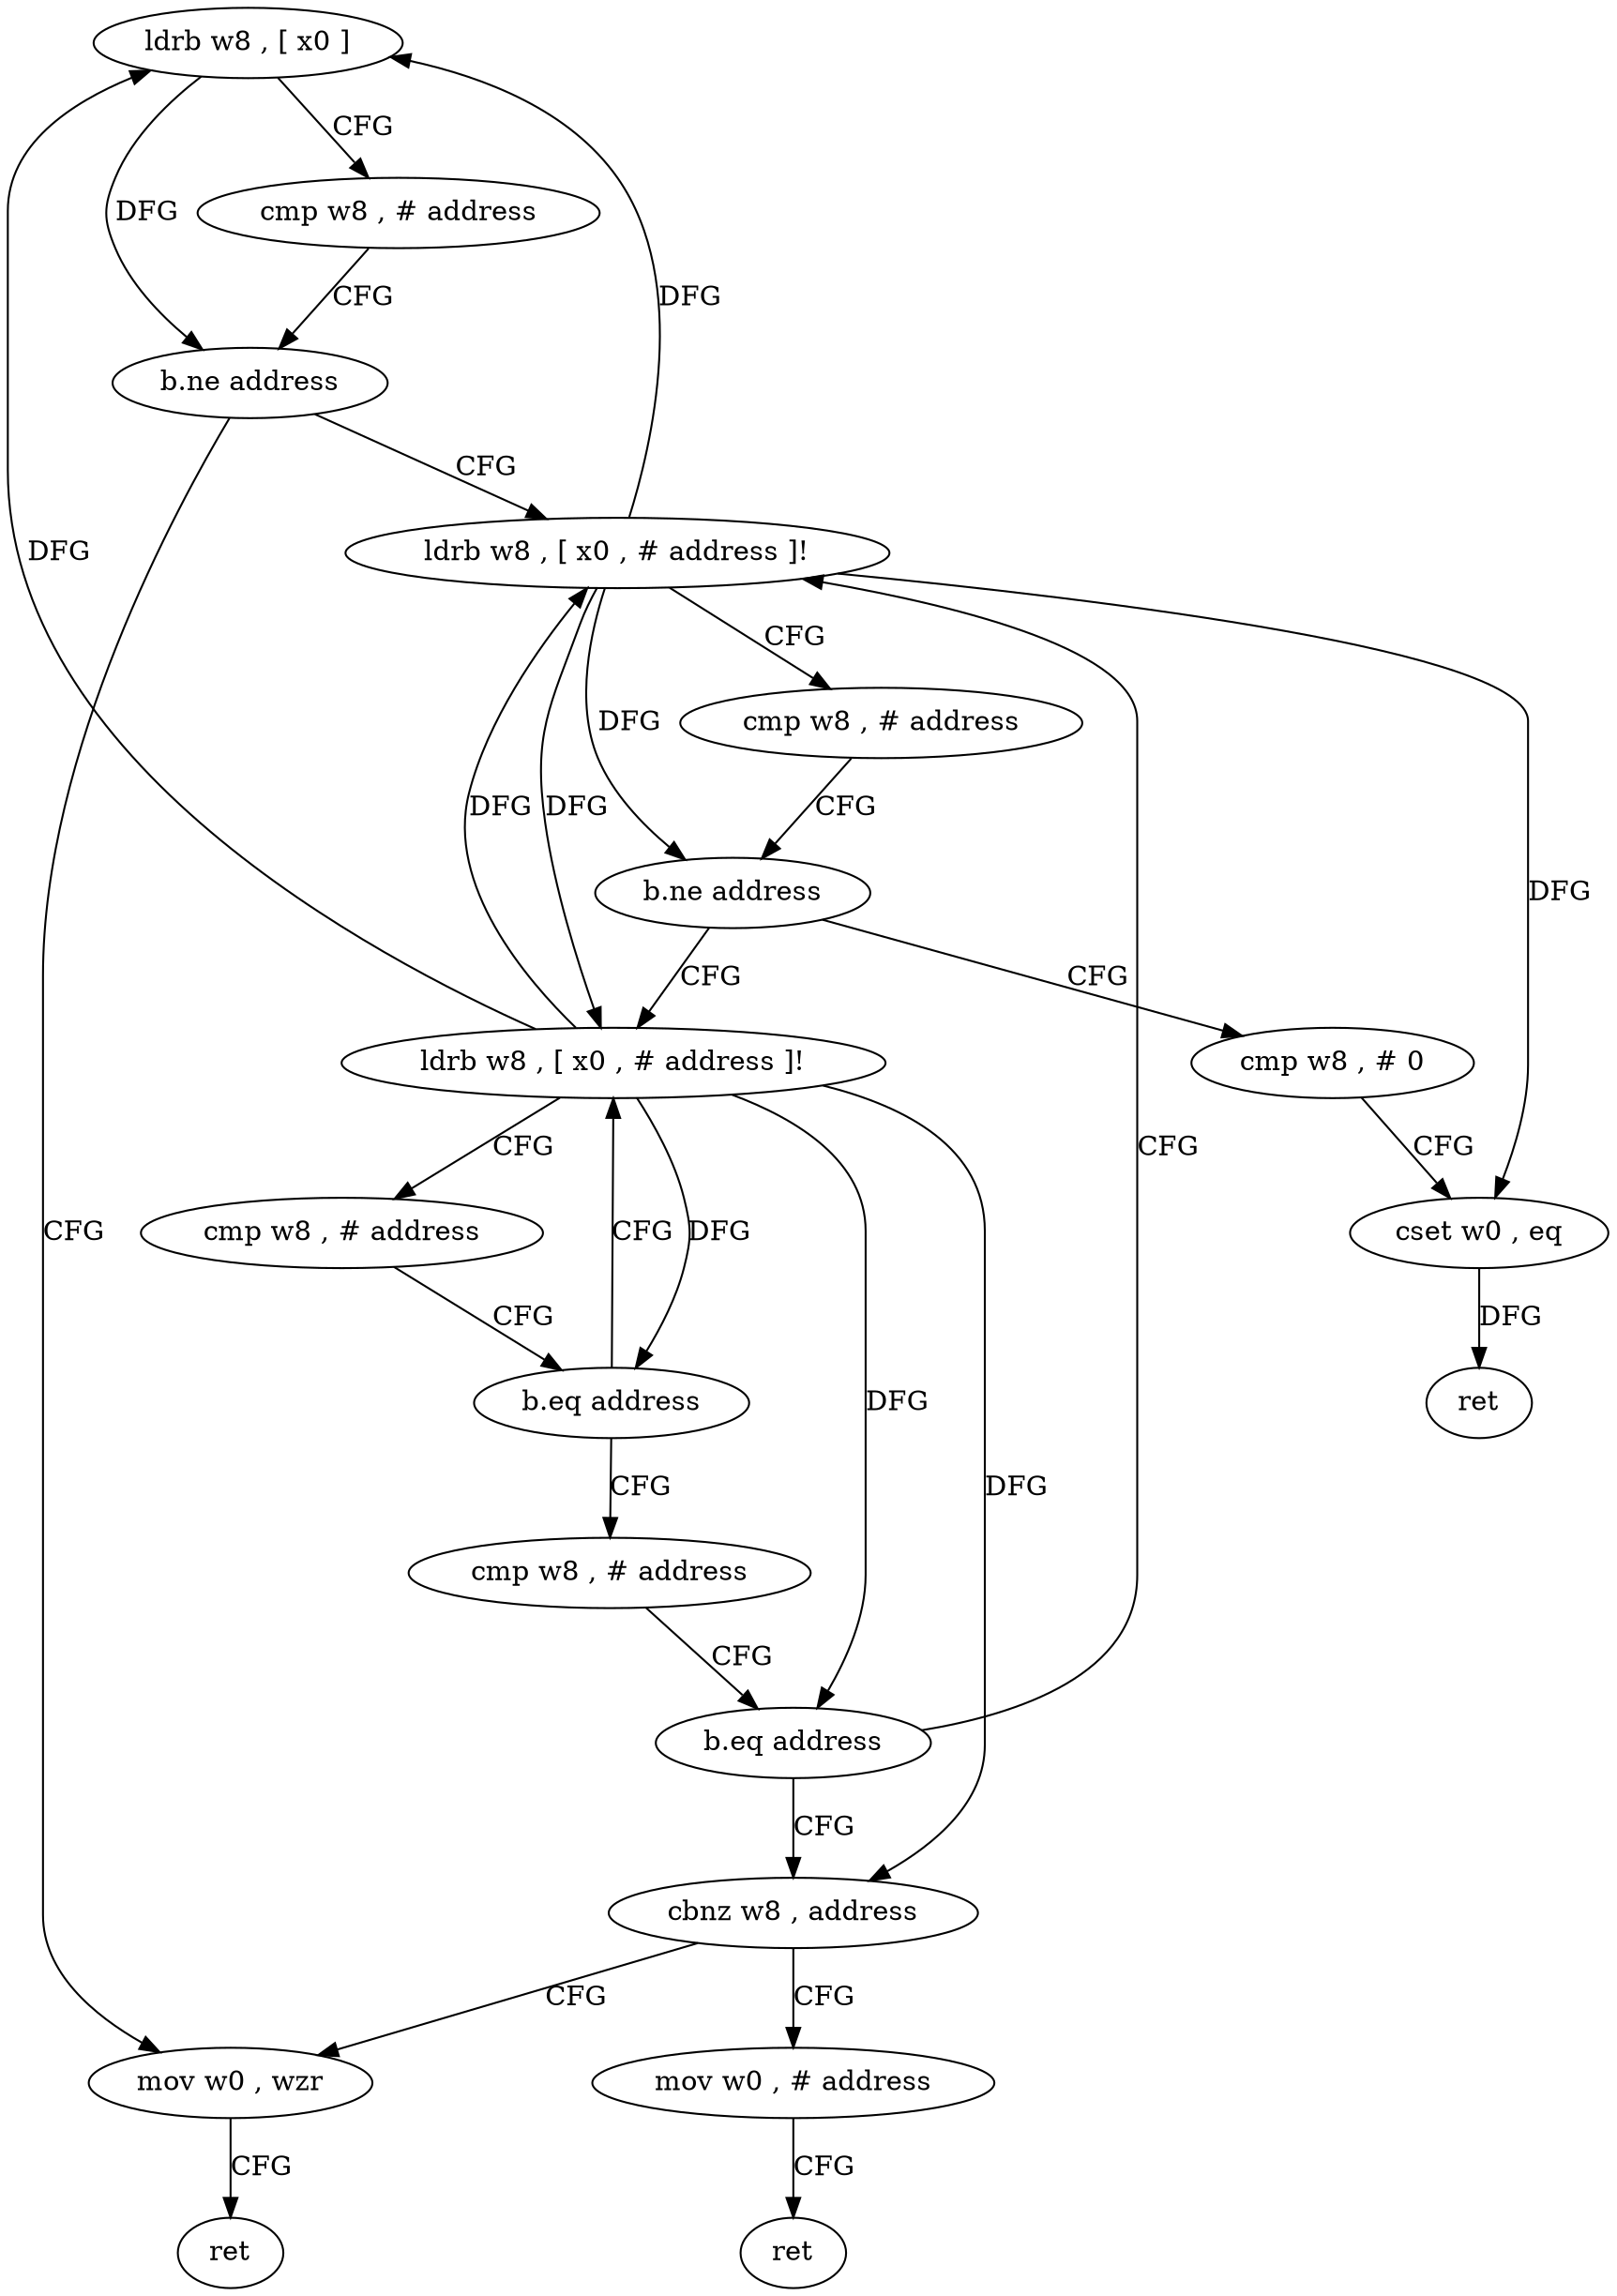 digraph "func" {
"4253676" [label = "ldrb w8 , [ x0 ]" ]
"4253680" [label = "cmp w8 , # address" ]
"4253684" [label = "b.ne address" ]
"4253732" [label = "mov w0 , wzr" ]
"4253688" [label = "ldrb w8 , [ x0 , # address ]!" ]
"4253736" [label = "ret" ]
"4253692" [label = "cmp w8 , # address" ]
"4253696" [label = "b.ne address" ]
"4253740" [label = "cmp w8 , # 0" ]
"4253700" [label = "ldrb w8 , [ x0 , # address ]!" ]
"4253744" [label = "cset w0 , eq" ]
"4253748" [label = "ret" ]
"4253704" [label = "cmp w8 , # address" ]
"4253708" [label = "b.eq address" ]
"4253712" [label = "cmp w8 , # address" ]
"4253716" [label = "b.eq address" ]
"4253720" [label = "cbnz w8 , address" ]
"4253724" [label = "mov w0 , # address" ]
"4253728" [label = "ret" ]
"4253676" -> "4253680" [ label = "CFG" ]
"4253676" -> "4253684" [ label = "DFG" ]
"4253680" -> "4253684" [ label = "CFG" ]
"4253684" -> "4253732" [ label = "CFG" ]
"4253684" -> "4253688" [ label = "CFG" ]
"4253732" -> "4253736" [ label = "CFG" ]
"4253688" -> "4253692" [ label = "CFG" ]
"4253688" -> "4253676" [ label = "DFG" ]
"4253688" -> "4253700" [ label = "DFG" ]
"4253688" -> "4253696" [ label = "DFG" ]
"4253688" -> "4253744" [ label = "DFG" ]
"4253692" -> "4253696" [ label = "CFG" ]
"4253696" -> "4253740" [ label = "CFG" ]
"4253696" -> "4253700" [ label = "CFG" ]
"4253740" -> "4253744" [ label = "CFG" ]
"4253700" -> "4253704" [ label = "CFG" ]
"4253700" -> "4253676" [ label = "DFG" ]
"4253700" -> "4253688" [ label = "DFG" ]
"4253700" -> "4253708" [ label = "DFG" ]
"4253700" -> "4253716" [ label = "DFG" ]
"4253700" -> "4253720" [ label = "DFG" ]
"4253744" -> "4253748" [ label = "DFG" ]
"4253704" -> "4253708" [ label = "CFG" ]
"4253708" -> "4253700" [ label = "CFG" ]
"4253708" -> "4253712" [ label = "CFG" ]
"4253712" -> "4253716" [ label = "CFG" ]
"4253716" -> "4253688" [ label = "CFG" ]
"4253716" -> "4253720" [ label = "CFG" ]
"4253720" -> "4253732" [ label = "CFG" ]
"4253720" -> "4253724" [ label = "CFG" ]
"4253724" -> "4253728" [ label = "CFG" ]
}
